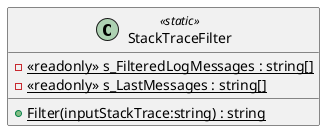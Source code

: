 @startuml
class StackTraceFilter <<static>> {
    - {static} <<readonly>> s_FilteredLogMessages : string[]
    - {static} <<readonly>> s_LastMessages : string[]
    + {static} Filter(inputStackTrace:string) : string
}
@enduml
